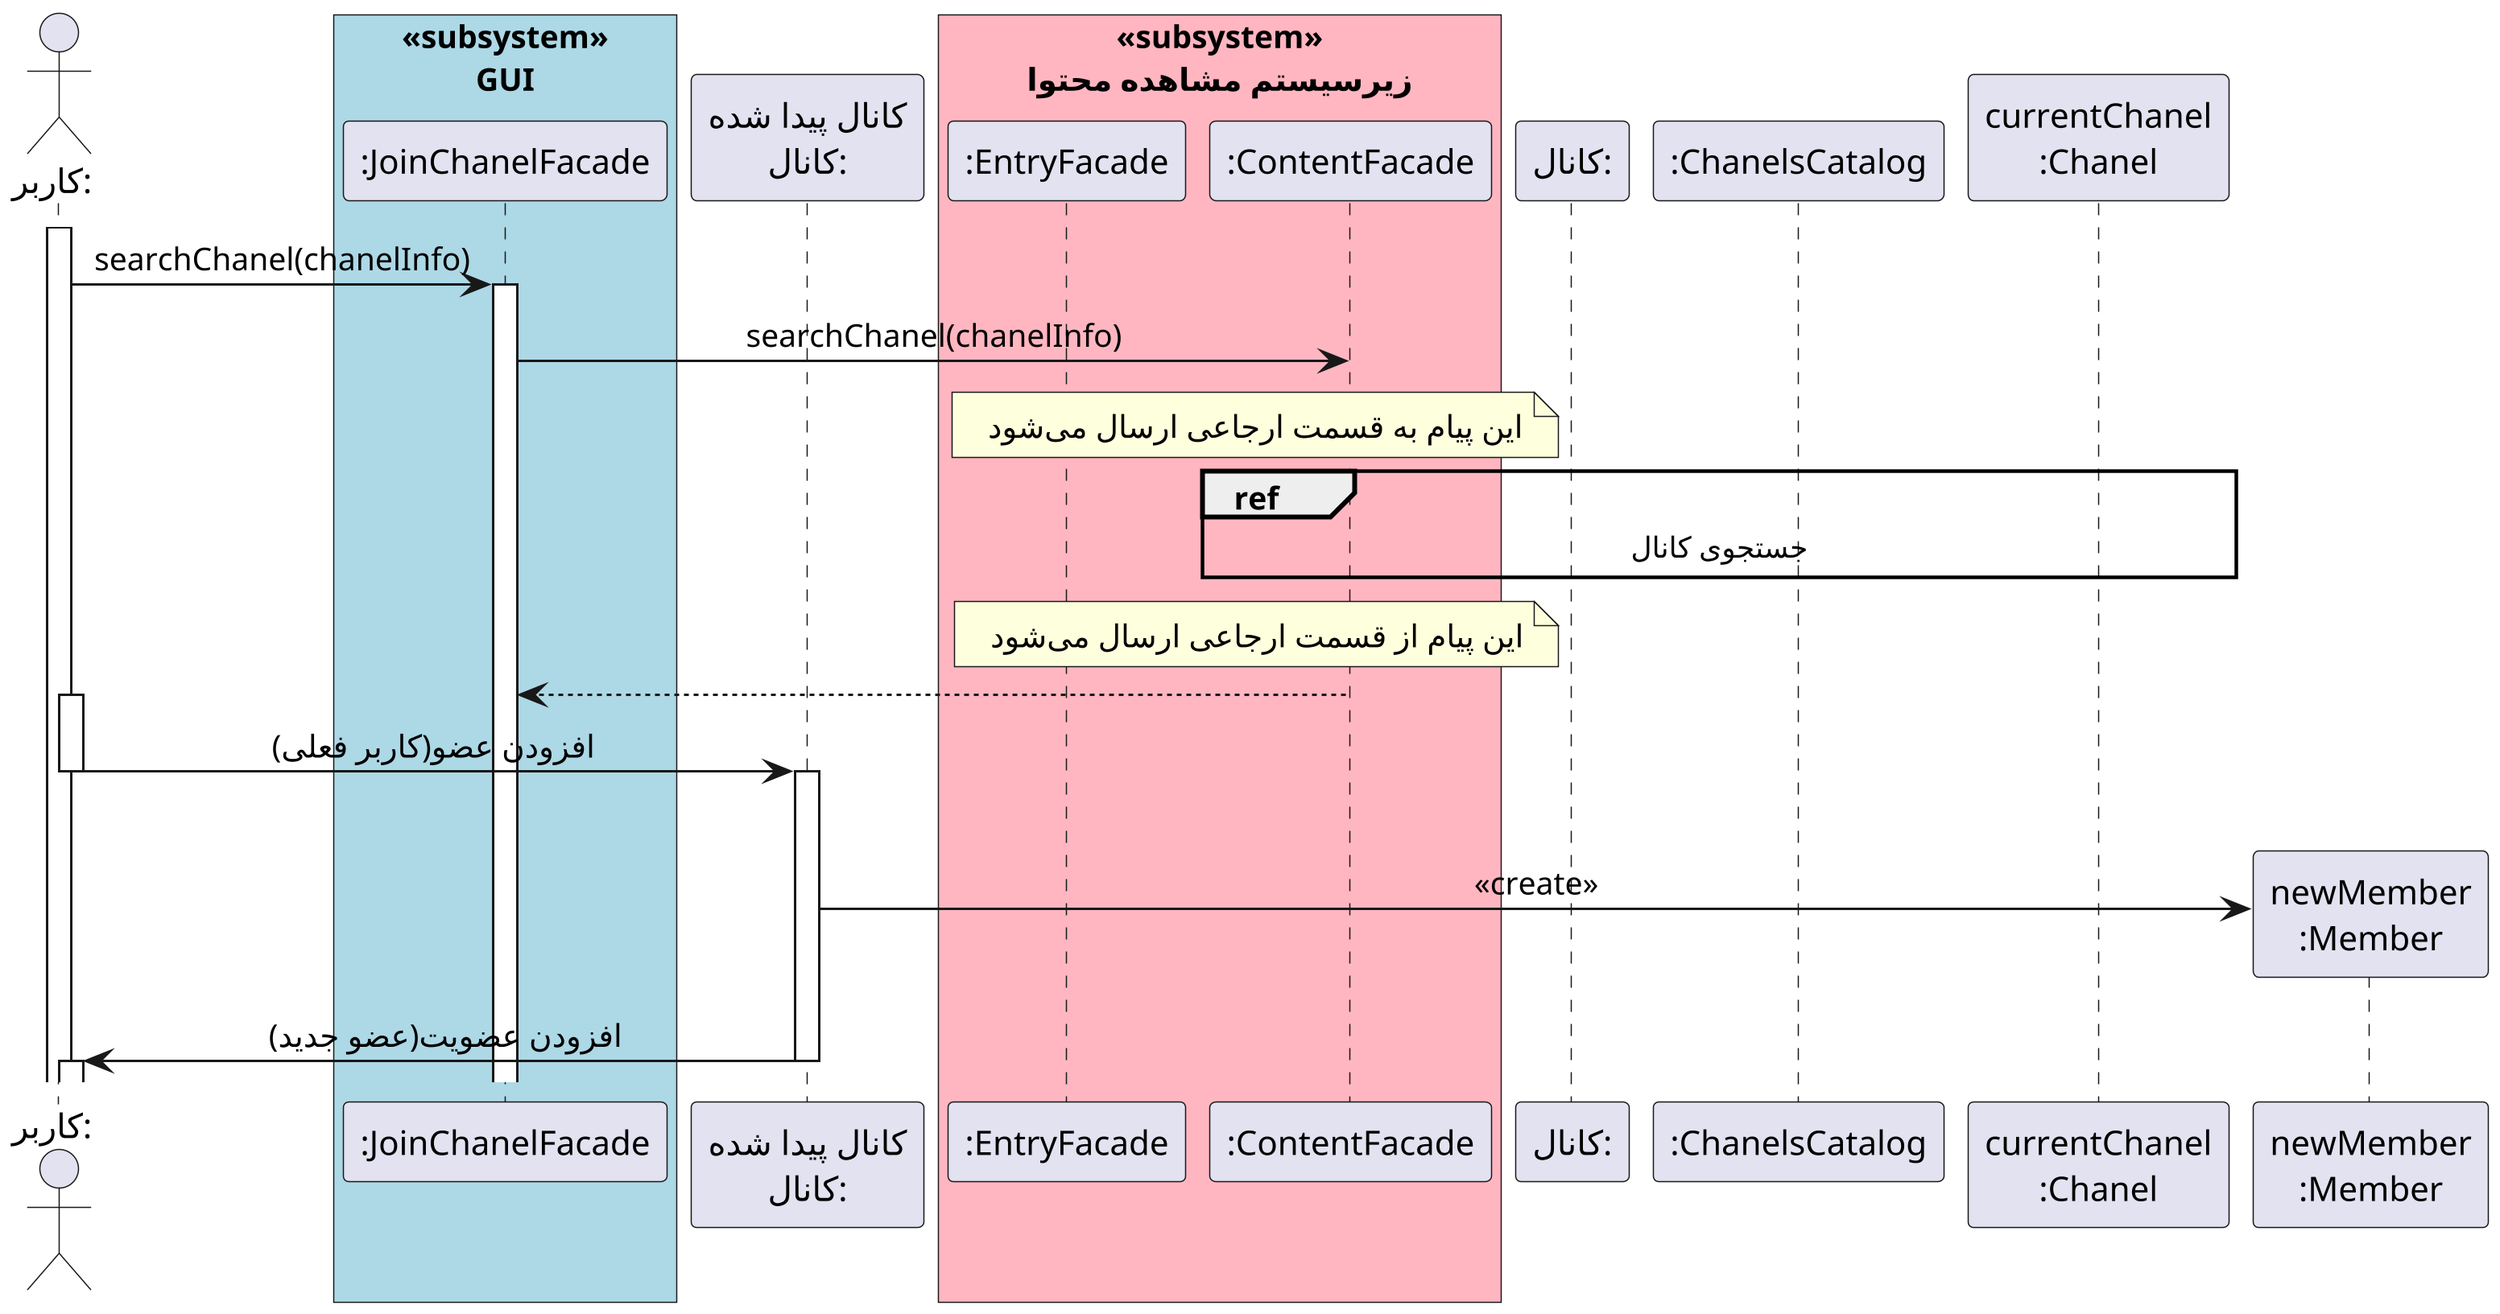 @startuml join_chanel


scale 3
skinparam DefaultFontName Vazir
skinparam DefaultTextAlignment center


actor ":کاربر" as user
box "«subsystem»\nGUI" #LightBlue
participant ":JoinChanelFacade" as ui
end box
participant "کانال پیدا شده\n:کانال" as foundChanel
box "«subsystem»\nزیرسیستم مشاهده محتوا" #LightPink
participant ":EntryFacade" as entryFacade
participant ":ContentFacade" as contentFacade
end box
participant ":کانال" as chanel
participant ":ChanelsCatalog" as chanels
participant "currentChanel\n:Chanel" as currentChanel
participant "newMember\n:Member" as member


activate user
user -> ui: searchChanel(chanelInfo)
activate ui
ui -> contentFacade: searchChanel(chanelInfo)

note left chanel
    این پیام به قسمت ارجاعی ارسال می‌شود
end note

ref over chanel, chanels, currentChanel, contentFacade: جستجوی کانال

note left chanel
    این پیام از قسمت ارجاعی ارسال می‌شود
end note

contentFacade --> ui

activate user
user -> foundChanel : افزودن عضو(کاربر فعلی)
deactivate user

activate foundChanel
|||
foundChanel -> member ** : «create»
foundChanel -> user : افزودن عضویت(عضو جدید)
deactivate foundChanel

activate user
deactivate user


@enduml